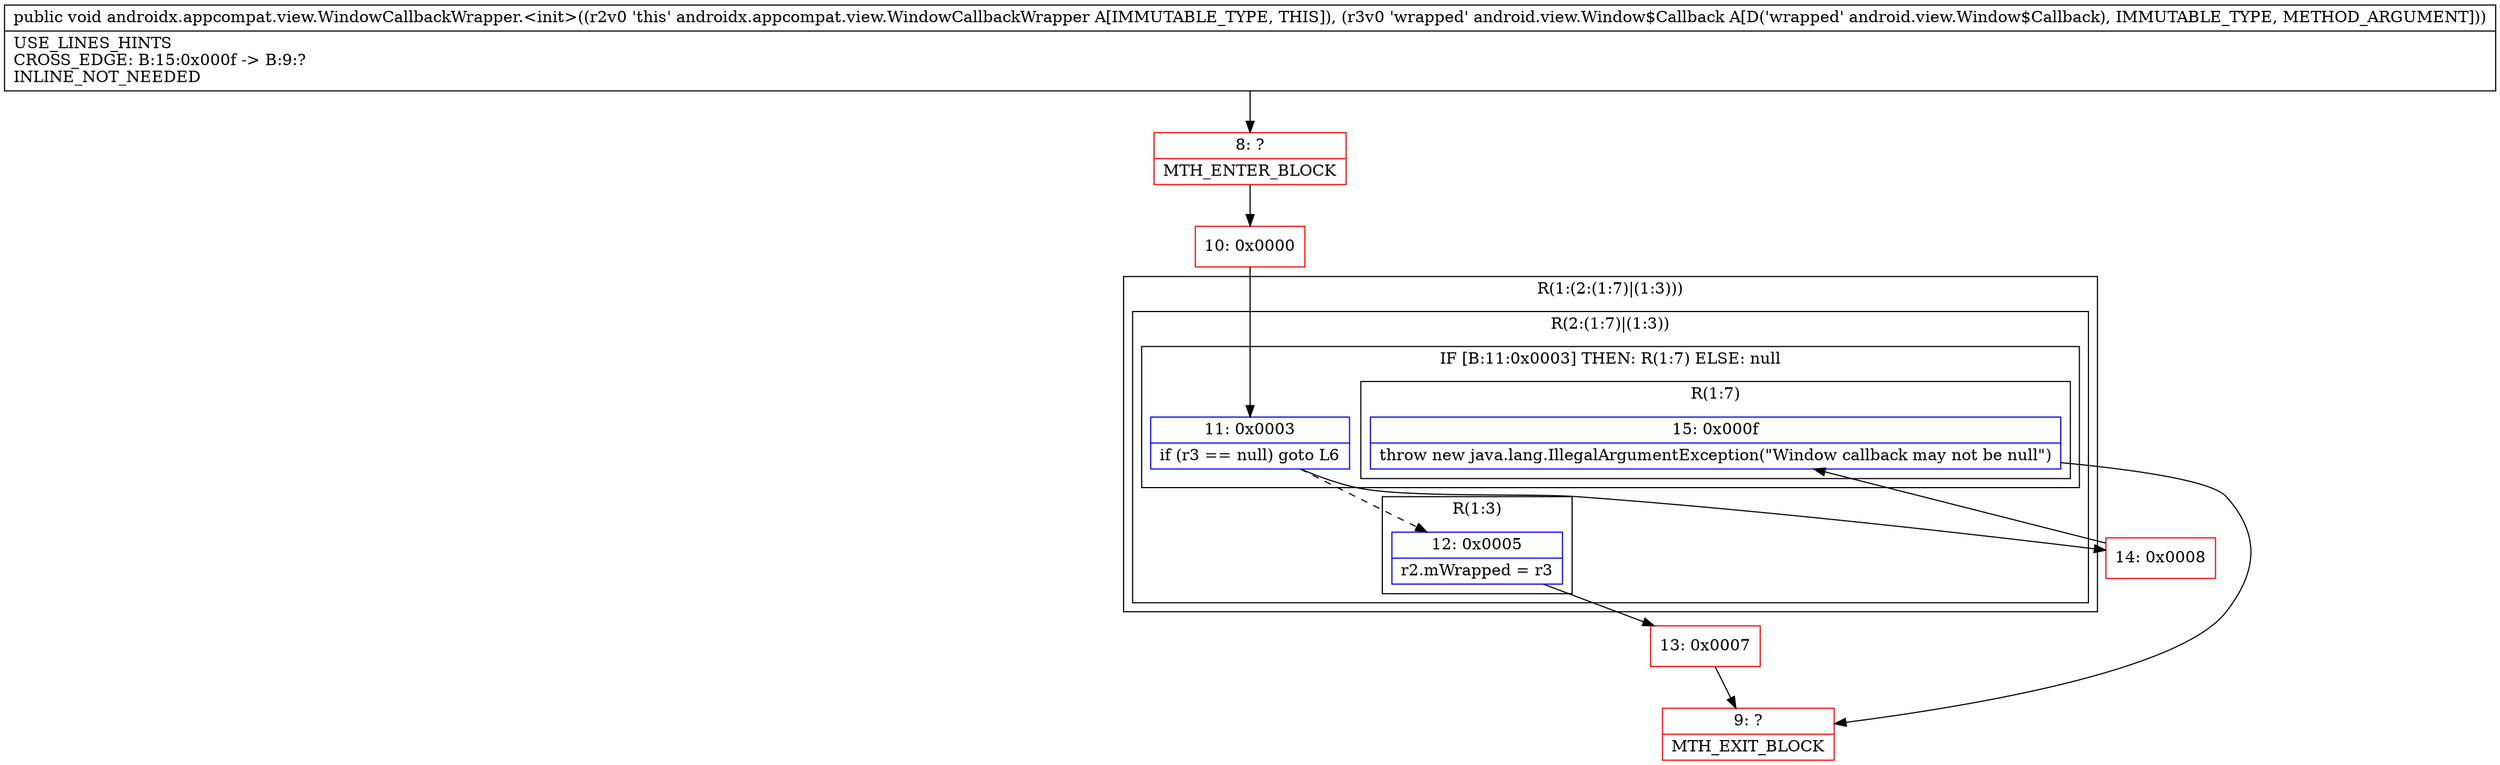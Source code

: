 digraph "CFG forandroidx.appcompat.view.WindowCallbackWrapper.\<init\>(Landroid\/view\/Window$Callback;)V" {
subgraph cluster_Region_1996558125 {
label = "R(1:(2:(1:7)|(1:3)))";
node [shape=record,color=blue];
subgraph cluster_Region_841251948 {
label = "R(2:(1:7)|(1:3))";
node [shape=record,color=blue];
subgraph cluster_IfRegion_1908801742 {
label = "IF [B:11:0x0003] THEN: R(1:7) ELSE: null";
node [shape=record,color=blue];
Node_11 [shape=record,label="{11\:\ 0x0003|if (r3 == null) goto L6\l}"];
subgraph cluster_Region_1524474635 {
label = "R(1:7)";
node [shape=record,color=blue];
Node_15 [shape=record,label="{15\:\ 0x000f|throw new java.lang.IllegalArgumentException(\"Window callback may not be null\")\l}"];
}
}
subgraph cluster_Region_635090714 {
label = "R(1:3)";
node [shape=record,color=blue];
Node_12 [shape=record,label="{12\:\ 0x0005|r2.mWrapped = r3\l}"];
}
}
}
Node_8 [shape=record,color=red,label="{8\:\ ?|MTH_ENTER_BLOCK\l}"];
Node_10 [shape=record,color=red,label="{10\:\ 0x0000}"];
Node_13 [shape=record,color=red,label="{13\:\ 0x0007}"];
Node_9 [shape=record,color=red,label="{9\:\ ?|MTH_EXIT_BLOCK\l}"];
Node_14 [shape=record,color=red,label="{14\:\ 0x0008}"];
MethodNode[shape=record,label="{public void androidx.appcompat.view.WindowCallbackWrapper.\<init\>((r2v0 'this' androidx.appcompat.view.WindowCallbackWrapper A[IMMUTABLE_TYPE, THIS]), (r3v0 'wrapped' android.view.Window$Callback A[D('wrapped' android.view.Window$Callback), IMMUTABLE_TYPE, METHOD_ARGUMENT]))  | USE_LINES_HINTS\lCROSS_EDGE: B:15:0x000f \-\> B:9:?\lINLINE_NOT_NEEDED\l}"];
MethodNode -> Node_8;Node_11 -> Node_12[style=dashed];
Node_11 -> Node_14;
Node_15 -> Node_9;
Node_12 -> Node_13;
Node_8 -> Node_10;
Node_10 -> Node_11;
Node_13 -> Node_9;
Node_14 -> Node_15;
}

